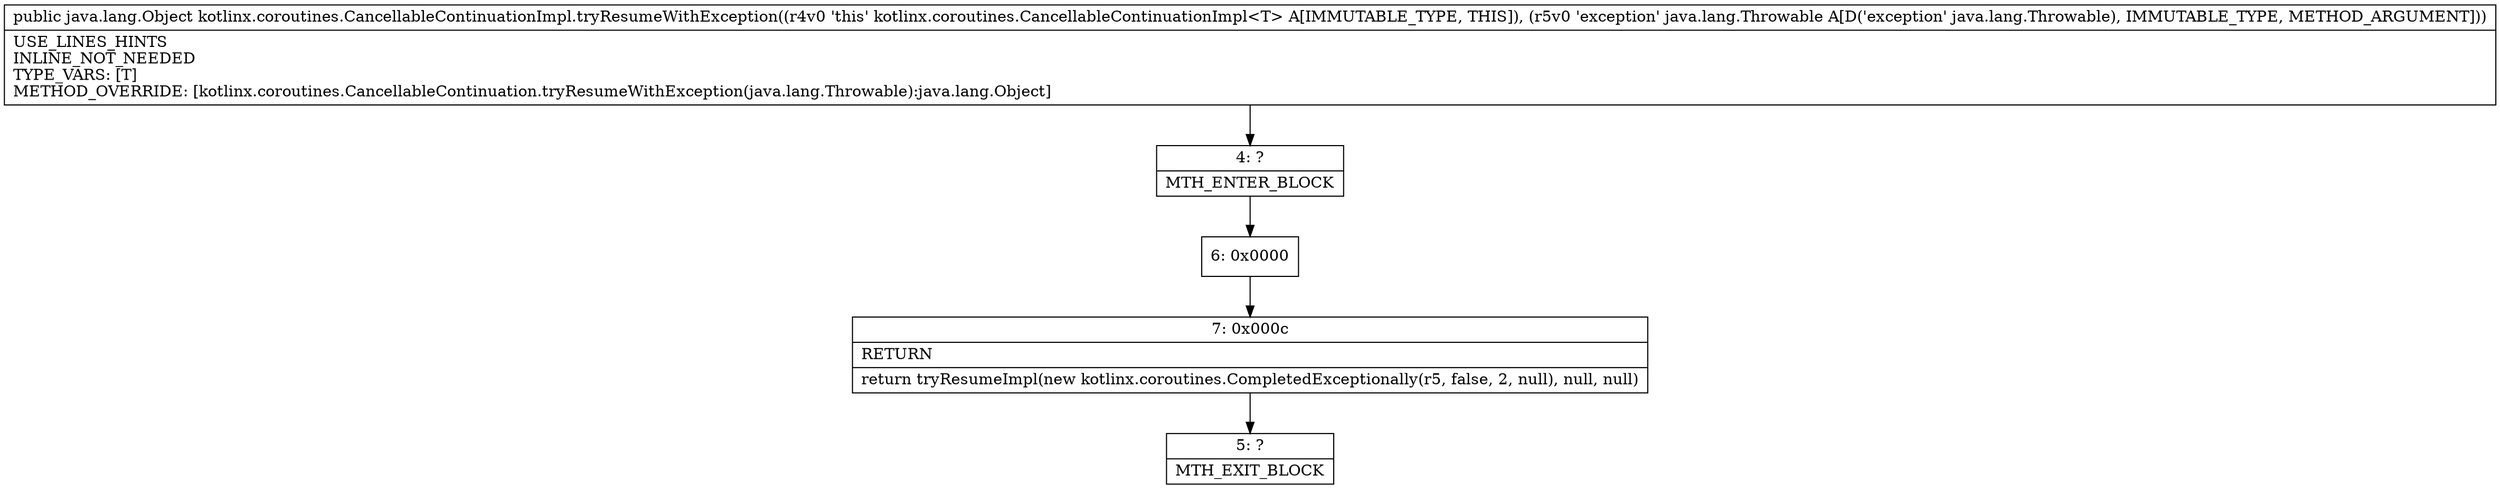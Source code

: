 digraph "CFG forkotlinx.coroutines.CancellableContinuationImpl.tryResumeWithException(Ljava\/lang\/Throwable;)Ljava\/lang\/Object;" {
Node_4 [shape=record,label="{4\:\ ?|MTH_ENTER_BLOCK\l}"];
Node_6 [shape=record,label="{6\:\ 0x0000}"];
Node_7 [shape=record,label="{7\:\ 0x000c|RETURN\l|return tryResumeImpl(new kotlinx.coroutines.CompletedExceptionally(r5, false, 2, null), null, null)\l}"];
Node_5 [shape=record,label="{5\:\ ?|MTH_EXIT_BLOCK\l}"];
MethodNode[shape=record,label="{public java.lang.Object kotlinx.coroutines.CancellableContinuationImpl.tryResumeWithException((r4v0 'this' kotlinx.coroutines.CancellableContinuationImpl\<T\> A[IMMUTABLE_TYPE, THIS]), (r5v0 'exception' java.lang.Throwable A[D('exception' java.lang.Throwable), IMMUTABLE_TYPE, METHOD_ARGUMENT]))  | USE_LINES_HINTS\lINLINE_NOT_NEEDED\lTYPE_VARS: [T]\lMETHOD_OVERRIDE: [kotlinx.coroutines.CancellableContinuation.tryResumeWithException(java.lang.Throwable):java.lang.Object]\l}"];
MethodNode -> Node_4;Node_4 -> Node_6;
Node_6 -> Node_7;
Node_7 -> Node_5;
}

